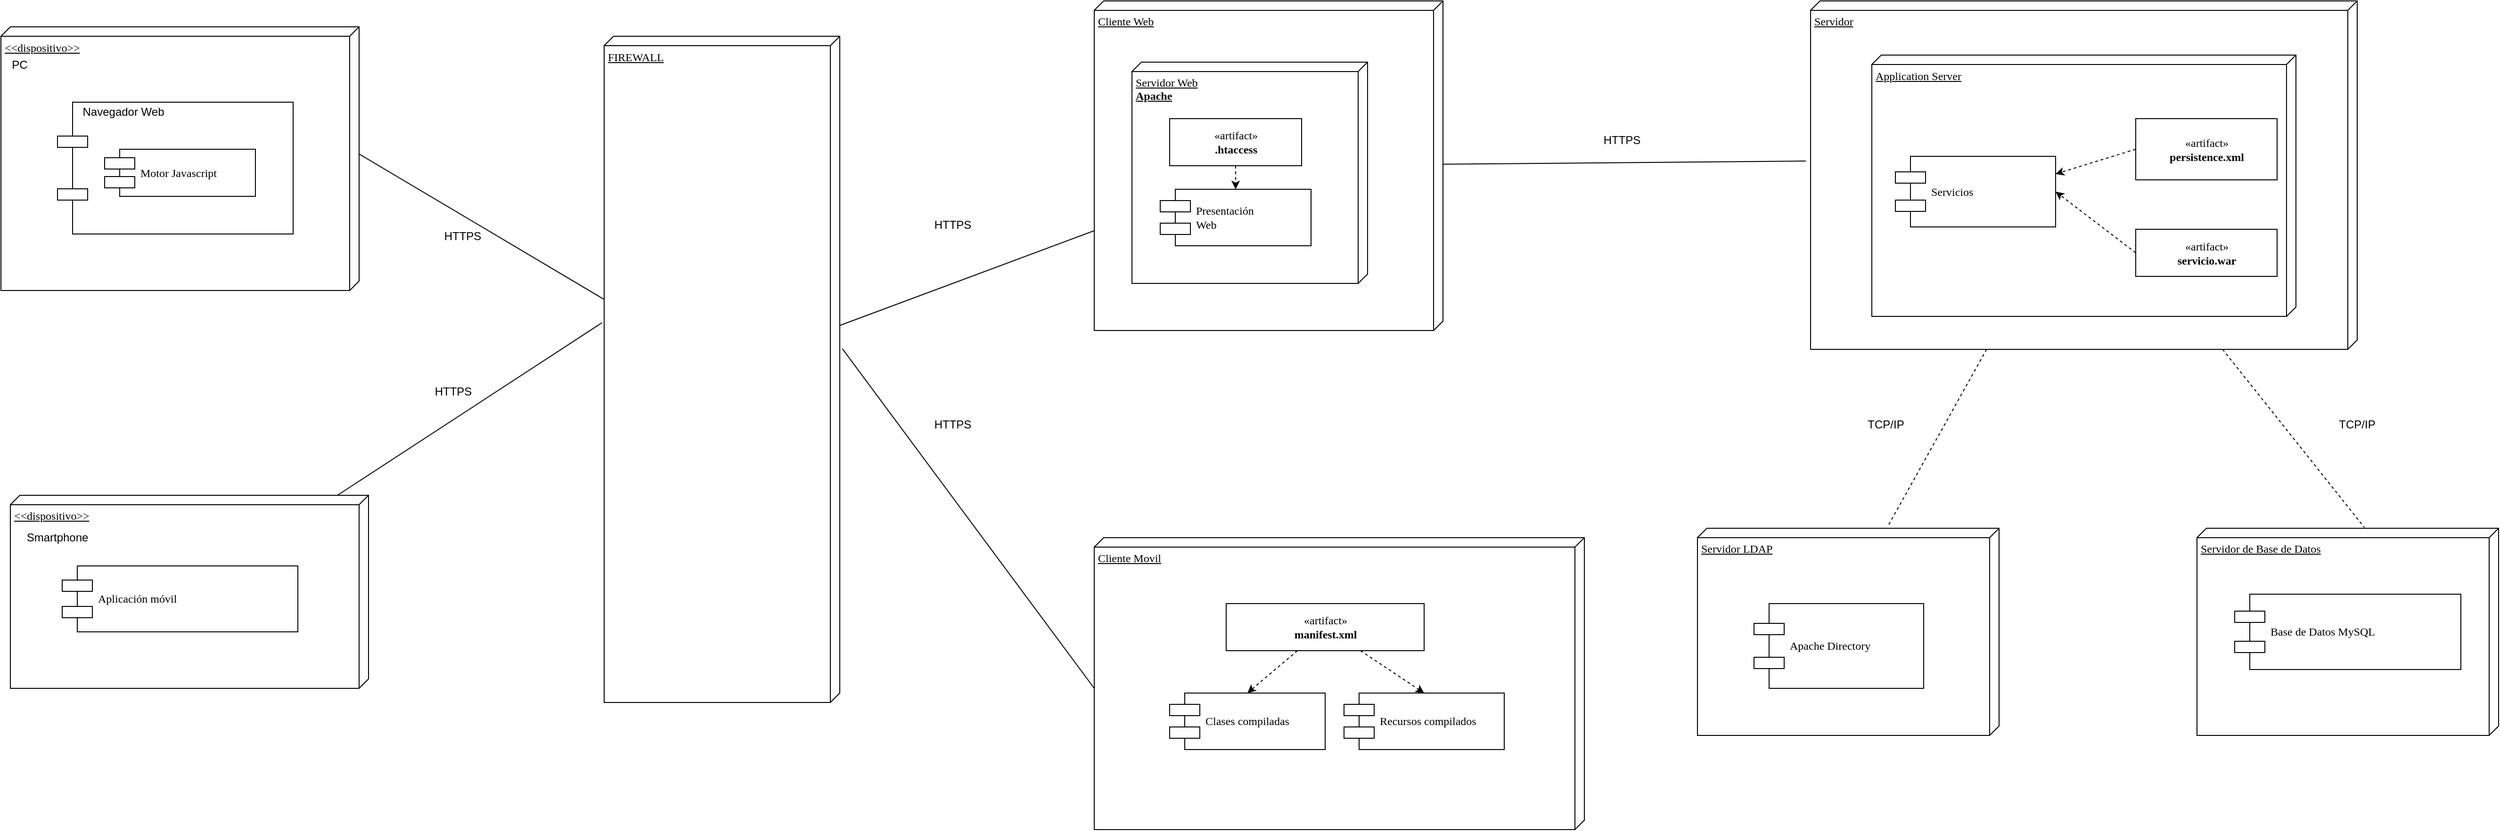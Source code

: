 <mxfile version="14.3.1" type="github">
  <diagram name="DD" id="5f0bae14-7c28-e335-631c-24af17079c00">
    <mxGraphModel dx="997" dy="548" grid="1" gridSize="10" guides="1" tooltips="1" connect="1" arrows="1" fold="1" page="1" pageScale="1" pageWidth="1100" pageHeight="850" background="#ffffff" math="0" shadow="0">
      <root>
        <mxCell id="0" />
        <mxCell id="1" parent="0" />
        <mxCell id="zCYu2N9zkDKBF8dn4s-w-119" style="edgeStyle=none;rounded=0;orthogonalLoop=1;jettySize=auto;html=1;endArrow=none;endFill=0;" parent="1" source="zCYu2N9zkDKBF8dn4s-w-28" edge="1">
          <mxGeometry relative="1" as="geometry">
            <mxPoint x="2015" y="595" as="targetPoint" />
          </mxGeometry>
        </mxCell>
        <mxCell id="zCYu2N9zkDKBF8dn4s-w-28" value="Cliente Web" style="verticalAlign=top;align=left;spacingTop=8;spacingLeft=2;spacingRight=12;shape=cube;size=10;direction=south;fontStyle=4;html=1;rounded=0;shadow=0;comic=0;labelBackgroundColor=none;strokeWidth=1;fontFamily=Verdana;fontSize=12" parent="1" vertex="1">
          <mxGeometry x="1260" y="425" width="370" height="350" as="geometry" />
        </mxCell>
        <mxCell id="zCYu2N9zkDKBF8dn4s-w-115" style="edgeStyle=none;rounded=0;orthogonalLoop=1;jettySize=auto;html=1;entryX=-0.009;entryY=0.369;entryDx=0;entryDy=0;entryPerimeter=0;dashed=1;endArrow=none;endFill=0;" parent="1" source="zCYu2N9zkDKBF8dn4s-w-32" target="zCYu2N9zkDKBF8dn4s-w-69" edge="1">
          <mxGeometry relative="1" as="geometry" />
        </mxCell>
        <mxCell id="zCYu2N9zkDKBF8dn4s-w-117" style="edgeStyle=none;rounded=0;orthogonalLoop=1;jettySize=auto;html=1;entryX=-0.004;entryY=0.445;entryDx=0;entryDy=0;entryPerimeter=0;dashed=1;endArrow=none;endFill=0;" parent="1" source="zCYu2N9zkDKBF8dn4s-w-32" target="zCYu2N9zkDKBF8dn4s-w-72" edge="1">
          <mxGeometry relative="1" as="geometry" />
        </mxCell>
        <mxCell id="zCYu2N9zkDKBF8dn4s-w-32" value="Servidor" style="verticalAlign=top;align=left;spacingTop=8;spacingLeft=2;spacingRight=12;shape=cube;size=10;direction=south;fontStyle=4;html=1;rounded=0;shadow=0;comic=0;labelBackgroundColor=none;strokeWidth=1;fontFamily=Verdana;fontSize=12" parent="1" vertex="1">
          <mxGeometry x="2020" y="425" width="580" height="370" as="geometry" />
        </mxCell>
        <mxCell id="zCYu2N9zkDKBF8dn4s-w-69" value="Servidor LDAP" style="verticalAlign=top;align=left;spacingTop=8;spacingLeft=2;spacingRight=12;shape=cube;size=10;direction=south;fontStyle=4;html=1;rounded=0;shadow=0;comic=0;labelBackgroundColor=none;strokeWidth=1;fontFamily=Verdana;fontSize=12" parent="1" vertex="1">
          <mxGeometry x="1900" y="985" width="320" height="220" as="geometry" />
        </mxCell>
        <mxCell id="zCYu2N9zkDKBF8dn4s-w-70" value="Apache Directory" style="shape=component;align=left;spacingLeft=36;rounded=0;shadow=0;comic=0;labelBackgroundColor=none;strokeWidth=1;fontFamily=Verdana;fontSize=12;html=1;" parent="1" vertex="1">
          <mxGeometry x="1960" y="1065" width="180" height="90" as="geometry" />
        </mxCell>
        <mxCell id="zCYu2N9zkDKBF8dn4s-w-72" value="Servidor de Base de Datos" style="verticalAlign=top;align=left;spacingTop=8;spacingLeft=2;spacingRight=12;shape=cube;size=10;direction=south;fontStyle=4;html=1;rounded=0;shadow=0;comic=0;labelBackgroundColor=none;strokeWidth=1;fontFamily=Verdana;fontSize=12" parent="1" vertex="1">
          <mxGeometry x="2430" y="985" width="320" height="220" as="geometry" />
        </mxCell>
        <mxCell id="zCYu2N9zkDKBF8dn4s-w-74" value="Base de Datos MySQL" style="shape=component;align=left;spacingLeft=36;rounded=0;shadow=0;comic=0;labelBackgroundColor=none;strokeWidth=1;fontFamily=Verdana;fontSize=12;html=1;" parent="1" vertex="1">
          <mxGeometry x="2470" y="1055" width="240" height="80" as="geometry" />
        </mxCell>
        <mxCell id="3-WQXtMGNgMrWhu_swTs-3" style="rounded=0;orthogonalLoop=1;jettySize=auto;html=1;exitX=0;exitY=0;exitDx=135;exitDy=0;exitPerimeter=0;endArrow=none;endFill=0;" parent="1" source="zCYu2N9zkDKBF8dn4s-w-75" target="3-WQXtMGNgMrWhu_swTs-1" edge="1">
          <mxGeometry relative="1" as="geometry" />
        </mxCell>
        <mxCell id="zCYu2N9zkDKBF8dn4s-w-75" value="&amp;lt;&amp;lt;dispositivo&amp;gt;&amp;gt;" style="verticalAlign=top;align=left;spacingTop=8;spacingLeft=2;spacingRight=12;shape=cube;size=10;direction=south;fontStyle=4;html=1;rounded=0;shadow=0;comic=0;labelBackgroundColor=none;strokeWidth=1;fontFamily=Verdana;fontSize=12" parent="1" vertex="1">
          <mxGeometry x="100" y="452.5" width="380" height="280" as="geometry" />
        </mxCell>
        <mxCell id="zCYu2N9zkDKBF8dn4s-w-76" value="" style="shape=component;align=left;spacingLeft=36;rounded=0;shadow=0;comic=0;labelBackgroundColor=none;strokeWidth=1;fontFamily=Verdana;fontSize=12;html=1;" parent="1" vertex="1">
          <mxGeometry x="160" y="532.5" width="250" height="140" as="geometry" />
        </mxCell>
        <mxCell id="zCYu2N9zkDKBF8dn4s-w-77" value="Navegador Web" style="text;html=1;strokeColor=none;fillColor=none;align=center;verticalAlign=middle;whiteSpace=wrap;rounded=0;" parent="1" vertex="1">
          <mxGeometry x="180" y="532.5" width="100" height="20" as="geometry" />
        </mxCell>
        <mxCell id="zCYu2N9zkDKBF8dn4s-w-78" value="Motor Javascript" style="shape=component;align=left;spacingLeft=36;rounded=0;shadow=0;comic=0;labelBackgroundColor=none;strokeWidth=1;fontFamily=Verdana;fontSize=12;html=1;" parent="1" vertex="1">
          <mxGeometry x="210" y="582.5" width="160" height="50" as="geometry" />
        </mxCell>
        <mxCell id="zCYu2N9zkDKBF8dn4s-w-79" value="PC" style="text;html=1;strokeColor=none;fillColor=none;align=center;verticalAlign=middle;whiteSpace=wrap;rounded=0;" parent="1" vertex="1">
          <mxGeometry x="100" y="482.5" width="40" height="20" as="geometry" />
        </mxCell>
        <mxCell id="3-WQXtMGNgMrWhu_swTs-4" style="edgeStyle=none;rounded=0;orthogonalLoop=1;jettySize=auto;html=1;entryX=0.43;entryY=1.009;entryDx=0;entryDy=0;entryPerimeter=0;endArrow=none;endFill=0;" parent="1" source="zCYu2N9zkDKBF8dn4s-w-80" target="3-WQXtMGNgMrWhu_swTs-1" edge="1">
          <mxGeometry relative="1" as="geometry" />
        </mxCell>
        <mxCell id="zCYu2N9zkDKBF8dn4s-w-80" value="&amp;lt;&amp;lt;dispositivo&amp;gt;&amp;gt;" style="verticalAlign=top;align=left;spacingTop=8;spacingLeft=2;spacingRight=12;shape=cube;size=10;direction=south;fontStyle=4;html=1;rounded=0;shadow=0;comic=0;labelBackgroundColor=none;strokeWidth=1;fontFamily=Verdana;fontSize=12" parent="1" vertex="1">
          <mxGeometry x="110" y="950" width="380" height="205" as="geometry" />
        </mxCell>
        <mxCell id="zCYu2N9zkDKBF8dn4s-w-84" value="Smartphone" style="text;html=1;strokeColor=none;fillColor=none;align=center;verticalAlign=middle;whiteSpace=wrap;rounded=0;" parent="1" vertex="1">
          <mxGeometry x="140" y="985" width="40" height="20" as="geometry" />
        </mxCell>
        <mxCell id="3-WQXtMGNgMrWhu_swTs-7" style="edgeStyle=none;rounded=0;orthogonalLoop=1;jettySize=auto;html=1;exitX=0;exitY=0;exitDx=160;exitDy=520;exitPerimeter=0;endArrow=none;endFill=0;entryX=0.469;entryY=-0.011;entryDx=0;entryDy=0;entryPerimeter=0;" parent="1" source="zCYu2N9zkDKBF8dn4s-w-86" target="3-WQXtMGNgMrWhu_swTs-1" edge="1">
          <mxGeometry relative="1" as="geometry" />
        </mxCell>
        <mxCell id="zCYu2N9zkDKBF8dn4s-w-86" value="Cliente Movil" style="verticalAlign=top;align=left;spacingTop=8;spacingLeft=2;spacingRight=12;shape=cube;size=10;direction=south;fontStyle=4;html=1;rounded=0;shadow=0;comic=0;labelBackgroundColor=none;strokeWidth=1;fontFamily=Verdana;fontSize=12" parent="1" vertex="1">
          <mxGeometry x="1260" y="995" width="520" height="310" as="geometry" />
        </mxCell>
        <mxCell id="zCYu2N9zkDKBF8dn4s-w-90" value="HTTPS" style="text;html=1;strokeColor=none;fillColor=none;align=center;verticalAlign=middle;whiteSpace=wrap;rounded=0;" parent="1" vertex="1">
          <mxGeometry x="570" y="665" width="40" height="20" as="geometry" />
        </mxCell>
        <mxCell id="zCYu2N9zkDKBF8dn4s-w-95" value="Servidor Web&lt;br&gt;&lt;b&gt;Apache&lt;/b&gt;" style="verticalAlign=top;align=left;spacingTop=8;spacingLeft=2;spacingRight=12;shape=cube;size=10;direction=south;fontStyle=4;html=1;rounded=0;shadow=0;comic=0;labelBackgroundColor=none;strokeWidth=1;fontFamily=Verdana;fontSize=12" parent="1" vertex="1">
          <mxGeometry x="1300" y="490" width="250" height="235" as="geometry" />
        </mxCell>
        <mxCell id="zCYu2N9zkDKBF8dn4s-w-100" style="edgeStyle=none;rounded=0;orthogonalLoop=1;jettySize=auto;html=1;exitX=0.5;exitY=1;exitDx=0;exitDy=0;endArrow=classic;endFill=1;entryX=0.5;entryY=0;entryDx=0;entryDy=0;dashed=1;" parent="1" source="zCYu2N9zkDKBF8dn4s-w-96" target="zCYu2N9zkDKBF8dn4s-w-102" edge="1">
          <mxGeometry relative="1" as="geometry">
            <mxPoint x="1395" y="625" as="targetPoint" />
          </mxGeometry>
        </mxCell>
        <mxCell id="zCYu2N9zkDKBF8dn4s-w-96" value="«artifact»&lt;br&gt;&lt;b&gt;.htaccess&lt;/b&gt;" style="html=1;rounded=0;shadow=0;comic=0;labelBackgroundColor=none;strokeWidth=1;fontFamily=Verdana;fontSize=12;align=center;" parent="1" vertex="1">
          <mxGeometry x="1340" y="550" width="140" height="50" as="geometry" />
        </mxCell>
        <mxCell id="zCYu2N9zkDKBF8dn4s-w-102" value="Presentación&lt;br&gt;Web" style="shape=component;align=left;spacingLeft=36;rounded=0;shadow=0;comic=0;labelBackgroundColor=none;strokeWidth=1;fontFamily=Verdana;fontSize=12;html=1;" parent="1" vertex="1">
          <mxGeometry x="1330" y="625" width="160" height="60" as="geometry" />
        </mxCell>
        <mxCell id="zCYu2N9zkDKBF8dn4s-w-107" style="edgeStyle=none;rounded=0;orthogonalLoop=1;jettySize=auto;html=1;entryX=0.5;entryY=0;entryDx=0;entryDy=0;endArrow=classic;endFill=1;dashed=1;" parent="1" source="zCYu2N9zkDKBF8dn4s-w-104" target="zCYu2N9zkDKBF8dn4s-w-106" edge="1">
          <mxGeometry relative="1" as="geometry" />
        </mxCell>
        <mxCell id="zCYu2N9zkDKBF8dn4s-w-109" style="edgeStyle=none;rounded=0;orthogonalLoop=1;jettySize=auto;html=1;entryX=0.5;entryY=0;entryDx=0;entryDy=0;endArrow=classic;endFill=1;dashed=1;" parent="1" source="zCYu2N9zkDKBF8dn4s-w-104" target="zCYu2N9zkDKBF8dn4s-w-108" edge="1">
          <mxGeometry relative="1" as="geometry" />
        </mxCell>
        <mxCell id="zCYu2N9zkDKBF8dn4s-w-104" value="«artifact»&lt;br&gt;&lt;b&gt;manifest.xml&lt;/b&gt;" style="html=1;rounded=0;shadow=0;comic=0;labelBackgroundColor=none;strokeWidth=1;fontFamily=Verdana;fontSize=12;align=center;" parent="1" vertex="1">
          <mxGeometry x="1400" y="1065" width="210" height="50" as="geometry" />
        </mxCell>
        <mxCell id="zCYu2N9zkDKBF8dn4s-w-106" value="Clases compiladas" style="shape=component;align=left;spacingLeft=36;rounded=0;shadow=0;comic=0;labelBackgroundColor=none;strokeWidth=1;fontFamily=Verdana;fontSize=12;html=1;" parent="1" vertex="1">
          <mxGeometry x="1340" y="1160" width="165" height="60" as="geometry" />
        </mxCell>
        <mxCell id="zCYu2N9zkDKBF8dn4s-w-108" value="Recursos compilados" style="shape=component;align=left;spacingLeft=36;rounded=0;shadow=0;comic=0;labelBackgroundColor=none;strokeWidth=1;fontFamily=Verdana;fontSize=12;html=1;" parent="1" vertex="1">
          <mxGeometry x="1525" y="1160" width="170" height="60" as="geometry" />
        </mxCell>
        <mxCell id="zCYu2N9zkDKBF8dn4s-w-110" value="Aplicación móvil" style="shape=component;align=left;spacingLeft=36;rounded=0;shadow=0;comic=0;labelBackgroundColor=none;strokeWidth=1;fontFamily=Verdana;fontSize=12;html=1;" parent="1" vertex="1">
          <mxGeometry x="165" y="1025" width="250" height="70" as="geometry" />
        </mxCell>
        <mxCell id="zCYu2N9zkDKBF8dn4s-w-116" value="TCP/IP" style="text;html=1;strokeColor=none;fillColor=none;align=center;verticalAlign=middle;whiteSpace=wrap;rounded=0;" parent="1" vertex="1">
          <mxGeometry x="2080" y="865" width="40" height="20" as="geometry" />
        </mxCell>
        <mxCell id="zCYu2N9zkDKBF8dn4s-w-118" value="TCP/IP" style="text;html=1;strokeColor=none;fillColor=none;align=center;verticalAlign=middle;whiteSpace=wrap;rounded=0;" parent="1" vertex="1">
          <mxGeometry x="2580" y="865" width="40" height="20" as="geometry" />
        </mxCell>
        <mxCell id="zCYu2N9zkDKBF8dn4s-w-120" value="HTTPS" style="text;html=1;strokeColor=none;fillColor=none;align=center;verticalAlign=middle;whiteSpace=wrap;rounded=0;" parent="1" vertex="1">
          <mxGeometry x="1800" y="562.5" width="40" height="20" as="geometry" />
        </mxCell>
        <mxCell id="3-WQXtMGNgMrWhu_swTs-6" style="edgeStyle=none;rounded=0;orthogonalLoop=1;jettySize=auto;html=1;endArrow=none;endFill=0;" parent="1" source="3-WQXtMGNgMrWhu_swTs-1" target="zCYu2N9zkDKBF8dn4s-w-28" edge="1">
          <mxGeometry relative="1" as="geometry" />
        </mxCell>
        <mxCell id="3-WQXtMGNgMrWhu_swTs-1" value="FIREWALL" style="verticalAlign=top;align=left;spacingTop=8;spacingLeft=2;spacingRight=12;shape=cube;size=10;direction=south;fontStyle=4;html=1;rounded=0;shadow=0;comic=0;labelBackgroundColor=none;strokeWidth=1;fontFamily=Verdana;fontSize=12" parent="1" vertex="1">
          <mxGeometry x="740" y="462.5" width="250" height="707.5" as="geometry" />
        </mxCell>
        <mxCell id="3-WQXtMGNgMrWhu_swTs-5" value="HTTPS" style="text;html=1;strokeColor=none;fillColor=none;align=center;verticalAlign=middle;whiteSpace=wrap;rounded=0;" parent="1" vertex="1">
          <mxGeometry x="560" y="830" width="40" height="20" as="geometry" />
        </mxCell>
        <mxCell id="3-WQXtMGNgMrWhu_swTs-8" value="HTTPS" style="text;html=1;strokeColor=none;fillColor=none;align=center;verticalAlign=middle;whiteSpace=wrap;rounded=0;" parent="1" vertex="1">
          <mxGeometry x="1090" y="865" width="40" height="20" as="geometry" />
        </mxCell>
        <mxCell id="3-WQXtMGNgMrWhu_swTs-9" value="HTTPS" style="text;html=1;strokeColor=none;fillColor=none;align=center;verticalAlign=middle;whiteSpace=wrap;rounded=0;" parent="1" vertex="1">
          <mxGeometry x="1090" y="652.5" width="40" height="20" as="geometry" />
        </mxCell>
        <mxCell id="3-WQXtMGNgMrWhu_swTs-10" value="Application Server" style="verticalAlign=top;align=left;spacingTop=8;spacingLeft=2;spacingRight=12;shape=cube;size=10;direction=south;fontStyle=4;html=1;rounded=0;shadow=0;comic=0;labelBackgroundColor=none;strokeWidth=1;fontFamily=Verdana;fontSize=12" parent="1" vertex="1">
          <mxGeometry x="2085" y="482.5" width="450" height="277.5" as="geometry" />
        </mxCell>
        <mxCell id="3-WQXtMGNgMrWhu_swTs-11" style="edgeStyle=none;rounded=0;orthogonalLoop=1;jettySize=auto;html=1;exitX=0;exitY=0.5;exitDx=0;exitDy=0;entryX=1;entryY=0.25;entryDx=0;entryDy=0;endArrow=classic;endFill=1;dashed=1;" parent="1" source="3-WQXtMGNgMrWhu_swTs-12" target="3-WQXtMGNgMrWhu_swTs-13" edge="1">
          <mxGeometry relative="1" as="geometry" />
        </mxCell>
        <mxCell id="3-WQXtMGNgMrWhu_swTs-12" value="«artifact»&lt;br&gt;&lt;b&gt;persistence.xml&lt;/b&gt;" style="html=1;rounded=0;shadow=0;comic=0;labelBackgroundColor=none;strokeWidth=1;fontFamily=Verdana;fontSize=12;align=center;" parent="1" vertex="1">
          <mxGeometry x="2365" y="550" width="150" height="65" as="geometry" />
        </mxCell>
        <mxCell id="3-WQXtMGNgMrWhu_swTs-13" value="Servicios" style="shape=component;align=left;spacingLeft=36;rounded=0;shadow=0;comic=0;labelBackgroundColor=none;strokeWidth=1;fontFamily=Verdana;fontSize=12;html=1;" parent="1" vertex="1">
          <mxGeometry x="2110" y="590" width="170" height="75" as="geometry" />
        </mxCell>
        <mxCell id="3-WQXtMGNgMrWhu_swTs-14" style="edgeStyle=none;rounded=0;orthogonalLoop=1;jettySize=auto;html=1;exitX=0;exitY=0.5;exitDx=0;exitDy=0;entryX=1;entryY=0.5;entryDx=0;entryDy=0;endArrow=classic;endFill=1;dashed=1;" parent="1" source="3-WQXtMGNgMrWhu_swTs-15" target="3-WQXtMGNgMrWhu_swTs-13" edge="1">
          <mxGeometry relative="1" as="geometry" />
        </mxCell>
        <mxCell id="3-WQXtMGNgMrWhu_swTs-15" value="«artifact»&lt;br&gt;&lt;b&gt;servicio.war&lt;/b&gt;" style="html=1;rounded=0;shadow=0;comic=0;labelBackgroundColor=none;strokeWidth=1;fontFamily=Verdana;fontSize=12;align=center;" parent="1" vertex="1">
          <mxGeometry x="2365" y="667.5" width="150" height="50" as="geometry" />
        </mxCell>
      </root>
    </mxGraphModel>
  </diagram>
</mxfile>
